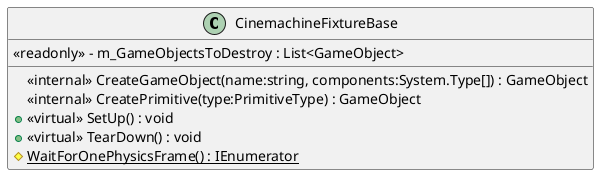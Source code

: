 @startuml
class CinemachineFixtureBase {
    <<readonly>> - m_GameObjectsToDestroy : List<GameObject>
    <<internal>> CreateGameObject(name:string, components:System.Type[]) : GameObject
    <<internal>> CreatePrimitive(type:PrimitiveType) : GameObject
    + <<virtual>> SetUp() : void
    + <<virtual>> TearDown() : void
    # {static} WaitForOnePhysicsFrame() : IEnumerator
}
@enduml
